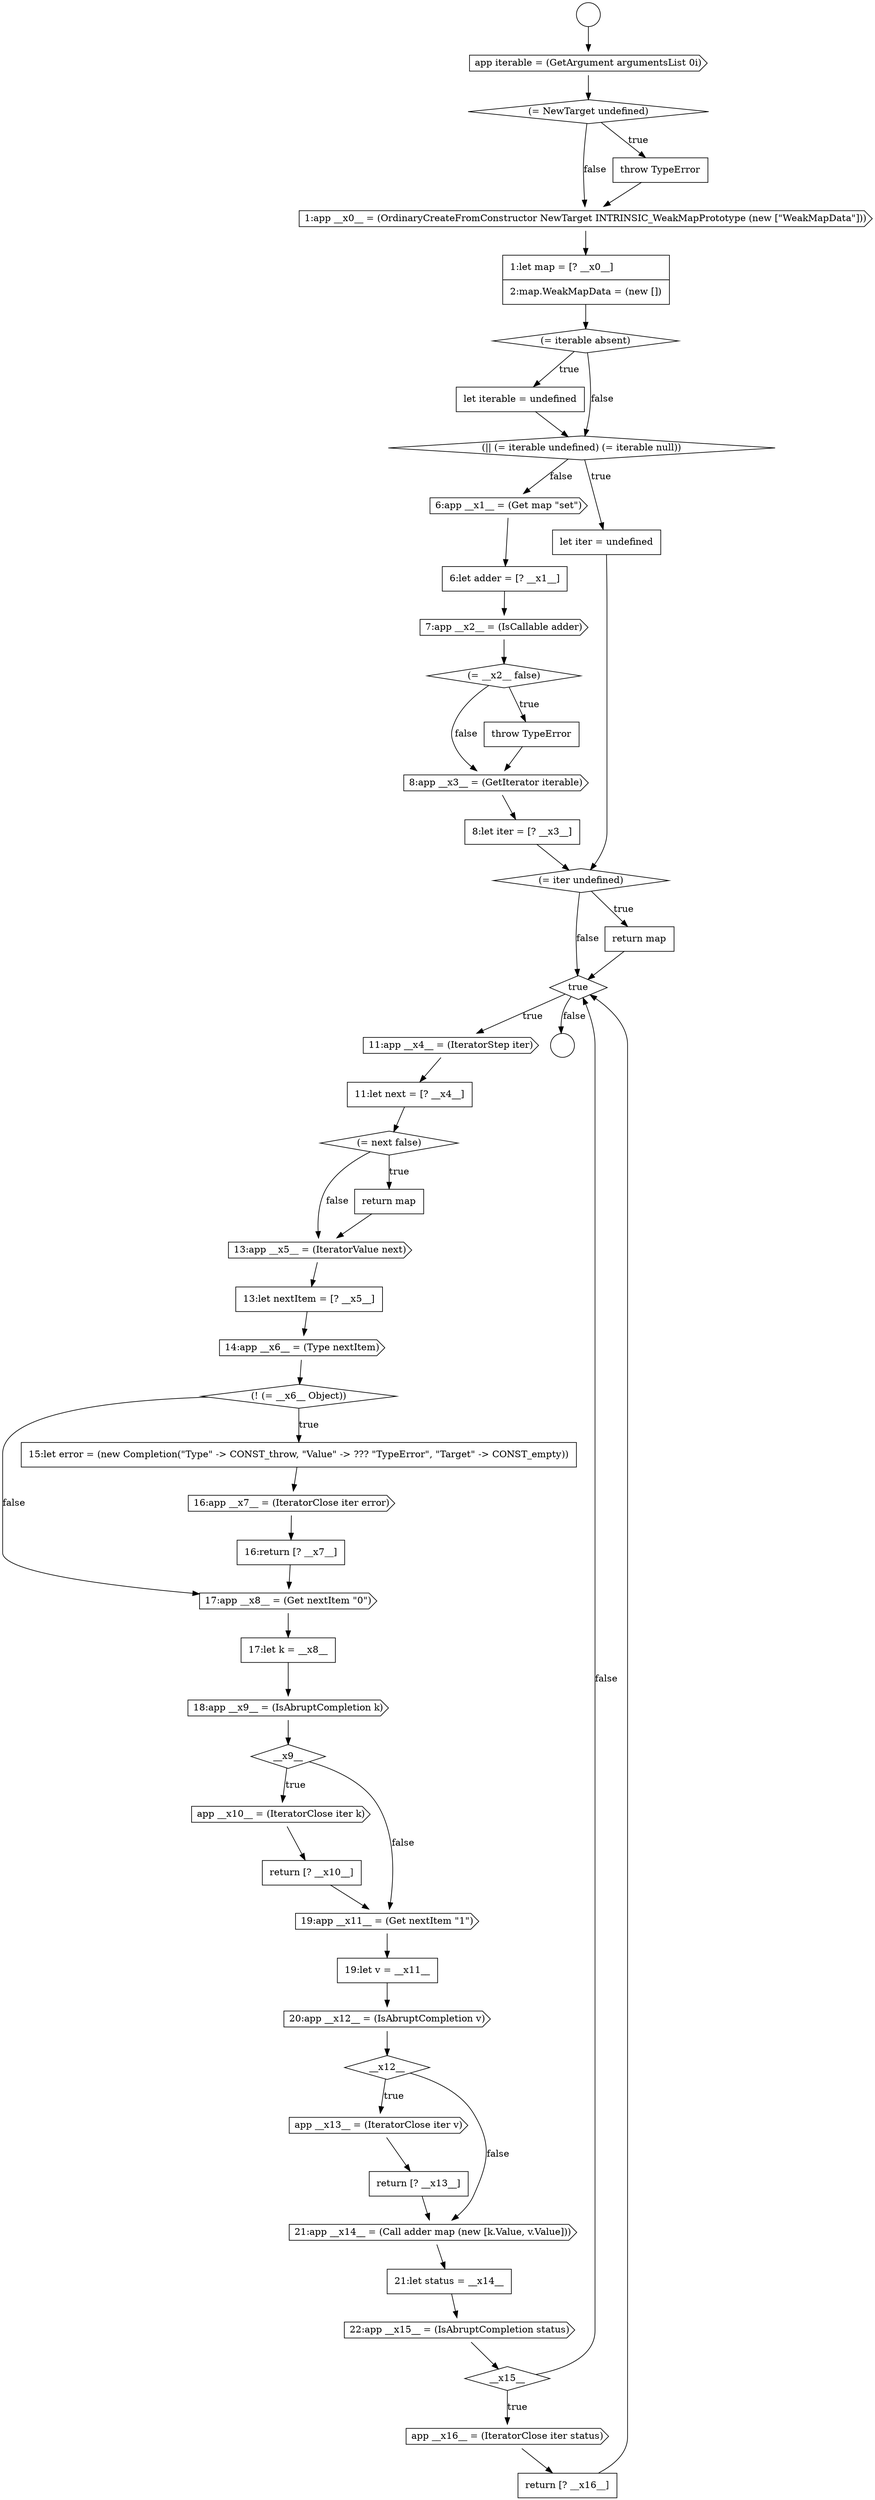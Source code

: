 digraph {
  node15170 [shape=diamond, label=<<font color="black">(= iterable absent)</font>> color="black" fillcolor="white" style=filled]
  node15171 [shape=none, margin=0, label=<<font color="black">
    <table border="0" cellborder="1" cellspacing="0" cellpadding="10">
      <tr><td align="left">let iterable = undefined</td></tr>
    </table>
  </font>> color="black" fillcolor="white" style=filled]
  node15179 [shape=cds, label=<<font color="black">8:app __x3__ = (GetIterator iterable)</font>> color="black" fillcolor="white" style=filled]
  node15174 [shape=cds, label=<<font color="black">6:app __x1__ = (Get map &quot;set&quot;)</font>> color="black" fillcolor="white" style=filled]
  node15168 [shape=cds, label=<<font color="black">1:app __x0__ = (OrdinaryCreateFromConstructor NewTarget INTRINSIC_WeakMapPrototype (new [&quot;WeakMapData&quot;]))</font>> color="black" fillcolor="white" style=filled]
  node15200 [shape=none, margin=0, label=<<font color="black">
    <table border="0" cellborder="1" cellspacing="0" cellpadding="10">
      <tr><td align="left">return [? __x10__]</td></tr>
    </table>
  </font>> color="black" fillcolor="white" style=filled]
  node15183 [shape=diamond, label=<<font color="black">true</font>> color="black" fillcolor="white" style=filled]
  node15205 [shape=cds, label=<<font color="black">app __x13__ = (IteratorClose iter v)</font>> color="black" fillcolor="white" style=filled]
  node15173 [shape=none, margin=0, label=<<font color="black">
    <table border="0" cellborder="1" cellspacing="0" cellpadding="10">
      <tr><td align="left">let iter = undefined</td></tr>
    </table>
  </font>> color="black" fillcolor="white" style=filled]
  node15188 [shape=cds, label=<<font color="black">13:app __x5__ = (IteratorValue next)</font>> color="black" fillcolor="white" style=filled]
  node15163 [shape=circle label=" " color="black" fillcolor="white" style=filled]
  node15184 [shape=cds, label=<<font color="black">11:app __x4__ = (IteratorStep iter)</font>> color="black" fillcolor="white" style=filled]
  node15191 [shape=diamond, label=<<font color="black">(! (= __x6__ Object))</font>> color="black" fillcolor="white" style=filled]
  node15176 [shape=cds, label=<<font color="black">7:app __x2__ = (IsCallable adder)</font>> color="black" fillcolor="white" style=filled]
  node15187 [shape=none, margin=0, label=<<font color="black">
    <table border="0" cellborder="1" cellspacing="0" cellpadding="10">
      <tr><td align="left">return map</td></tr>
    </table>
  </font>> color="black" fillcolor="white" style=filled]
  node15190 [shape=cds, label=<<font color="black">14:app __x6__ = (Type nextItem)</font>> color="black" fillcolor="white" style=filled]
  node15185 [shape=none, margin=0, label=<<font color="black">
    <table border="0" cellborder="1" cellspacing="0" cellpadding="10">
      <tr><td align="left">11:let next = [? __x4__]</td></tr>
    </table>
  </font>> color="black" fillcolor="white" style=filled]
  node15175 [shape=none, margin=0, label=<<font color="black">
    <table border="0" cellborder="1" cellspacing="0" cellpadding="10">
      <tr><td align="left">6:let adder = [? __x1__]</td></tr>
    </table>
  </font>> color="black" fillcolor="white" style=filled]
  node15207 [shape=cds, label=<<font color="black">21:app __x14__ = (Call adder map (new [k.Value, v.Value]))</font>> color="black" fillcolor="white" style=filled]
  node15202 [shape=none, margin=0, label=<<font color="black">
    <table border="0" cellborder="1" cellspacing="0" cellpadding="10">
      <tr><td align="left">19:let v = __x11__</td></tr>
    </table>
  </font>> color="black" fillcolor="white" style=filled]
  node15178 [shape=none, margin=0, label=<<font color="black">
    <table border="0" cellborder="1" cellspacing="0" cellpadding="10">
      <tr><td align="left">throw TypeError</td></tr>
    </table>
  </font>> color="black" fillcolor="white" style=filled]
  node15182 [shape=none, margin=0, label=<<font color="black">
    <table border="0" cellborder="1" cellspacing="0" cellpadding="10">
      <tr><td align="left">return map</td></tr>
    </table>
  </font>> color="black" fillcolor="white" style=filled]
  node15167 [shape=none, margin=0, label=<<font color="black">
    <table border="0" cellborder="1" cellspacing="0" cellpadding="10">
      <tr><td align="left">throw TypeError</td></tr>
    </table>
  </font>> color="black" fillcolor="white" style=filled]
  node15193 [shape=cds, label=<<font color="black">16:app __x7__ = (IteratorClose iter error)</font>> color="black" fillcolor="white" style=filled]
  node15199 [shape=cds, label=<<font color="black">app __x10__ = (IteratorClose iter k)</font>> color="black" fillcolor="white" style=filled]
  node15186 [shape=diamond, label=<<font color="black">(= next false)</font>> color="black" fillcolor="white" style=filled]
  node15210 [shape=diamond, label=<<font color="black">__x15__</font>> color="black" fillcolor="white" style=filled]
  node15165 [shape=cds, label=<<font color="black">app iterable = (GetArgument argumentsList 0i)</font>> color="black" fillcolor="white" style=filled]
  node15197 [shape=cds, label=<<font color="black">18:app __x9__ = (IsAbruptCompletion k)</font>> color="black" fillcolor="white" style=filled]
  node15206 [shape=none, margin=0, label=<<font color="black">
    <table border="0" cellborder="1" cellspacing="0" cellpadding="10">
      <tr><td align="left">return [? __x13__]</td></tr>
    </table>
  </font>> color="black" fillcolor="white" style=filled]
  node15169 [shape=none, margin=0, label=<<font color="black">
    <table border="0" cellborder="1" cellspacing="0" cellpadding="10">
      <tr><td align="left">1:let map = [? __x0__]</td></tr>
      <tr><td align="left">2:map.WeakMapData = (new [])</td></tr>
    </table>
  </font>> color="black" fillcolor="white" style=filled]
  node15211 [shape=cds, label=<<font color="black">app __x16__ = (IteratorClose iter status)</font>> color="black" fillcolor="white" style=filled]
  node15194 [shape=none, margin=0, label=<<font color="black">
    <table border="0" cellborder="1" cellspacing="0" cellpadding="10">
      <tr><td align="left">16:return [? __x7__]</td></tr>
    </table>
  </font>> color="black" fillcolor="white" style=filled]
  node15189 [shape=none, margin=0, label=<<font color="black">
    <table border="0" cellborder="1" cellspacing="0" cellpadding="10">
      <tr><td align="left">13:let nextItem = [? __x5__]</td></tr>
    </table>
  </font>> color="black" fillcolor="white" style=filled]
  node15201 [shape=cds, label=<<font color="black">19:app __x11__ = (Get nextItem &quot;1&quot;)</font>> color="black" fillcolor="white" style=filled]
  node15180 [shape=none, margin=0, label=<<font color="black">
    <table border="0" cellborder="1" cellspacing="0" cellpadding="10">
      <tr><td align="left">8:let iter = [? __x3__]</td></tr>
    </table>
  </font>> color="black" fillcolor="white" style=filled]
  node15195 [shape=cds, label=<<font color="black">17:app __x8__ = (Get nextItem &quot;0&quot;)</font>> color="black" fillcolor="white" style=filled]
  node15192 [shape=none, margin=0, label=<<font color="black">
    <table border="0" cellborder="1" cellspacing="0" cellpadding="10">
      <tr><td align="left">15:let error = (new Completion(&quot;Type&quot; -&gt; CONST_throw, &quot;Value&quot; -&gt; ??? &quot;TypeError&quot;, &quot;Target&quot; -&gt; CONST_empty))</td></tr>
    </table>
  </font>> color="black" fillcolor="white" style=filled]
  node15212 [shape=none, margin=0, label=<<font color="black">
    <table border="0" cellborder="1" cellspacing="0" cellpadding="10">
      <tr><td align="left">return [? __x16__]</td></tr>
    </table>
  </font>> color="black" fillcolor="white" style=filled]
  node15208 [shape=none, margin=0, label=<<font color="black">
    <table border="0" cellborder="1" cellspacing="0" cellpadding="10">
      <tr><td align="left">21:let status = __x14__</td></tr>
    </table>
  </font>> color="black" fillcolor="white" style=filled]
  node15196 [shape=none, margin=0, label=<<font color="black">
    <table border="0" cellborder="1" cellspacing="0" cellpadding="10">
      <tr><td align="left">17:let k = __x8__</td></tr>
    </table>
  </font>> color="black" fillcolor="white" style=filled]
  node15203 [shape=cds, label=<<font color="black">20:app __x12__ = (IsAbruptCompletion v)</font>> color="black" fillcolor="white" style=filled]
  node15172 [shape=diamond, label=<<font color="black">(|| (= iterable undefined) (= iterable null))</font>> color="black" fillcolor="white" style=filled]
  node15177 [shape=diamond, label=<<font color="black">(= __x2__ false)</font>> color="black" fillcolor="white" style=filled]
  node15198 [shape=diamond, label=<<font color="black">__x9__</font>> color="black" fillcolor="white" style=filled]
  node15209 [shape=cds, label=<<font color="black">22:app __x15__ = (IsAbruptCompletion status)</font>> color="black" fillcolor="white" style=filled]
  node15204 [shape=diamond, label=<<font color="black">__x12__</font>> color="black" fillcolor="white" style=filled]
  node15181 [shape=diamond, label=<<font color="black">(= iter undefined)</font>> color="black" fillcolor="white" style=filled]
  node15164 [shape=circle label=" " color="black" fillcolor="white" style=filled]
  node15166 [shape=diamond, label=<<font color="black">(= NewTarget undefined)</font>> color="black" fillcolor="white" style=filled]
  node15186 -> node15187 [label=<<font color="black">true</font>> color="black"]
  node15186 -> node15188 [label=<<font color="black">false</font>> color="black"]
  node15194 -> node15195 [ color="black"]
  node15179 -> node15180 [ color="black"]
  node15212 -> node15183 [ color="black"]
  node15198 -> node15199 [label=<<font color="black">true</font>> color="black"]
  node15198 -> node15201 [label=<<font color="black">false</font>> color="black"]
  node15170 -> node15171 [label=<<font color="black">true</font>> color="black"]
  node15170 -> node15172 [label=<<font color="black">false</font>> color="black"]
  node15189 -> node15190 [ color="black"]
  node15188 -> node15189 [ color="black"]
  node15177 -> node15178 [label=<<font color="black">true</font>> color="black"]
  node15177 -> node15179 [label=<<font color="black">false</font>> color="black"]
  node15166 -> node15167 [label=<<font color="black">true</font>> color="black"]
  node15166 -> node15168 [label=<<font color="black">false</font>> color="black"]
  node15176 -> node15177 [ color="black"]
  node15193 -> node15194 [ color="black"]
  node15172 -> node15173 [label=<<font color="black">true</font>> color="black"]
  node15172 -> node15174 [label=<<font color="black">false</font>> color="black"]
  node15205 -> node15206 [ color="black"]
  node15211 -> node15212 [ color="black"]
  node15206 -> node15207 [ color="black"]
  node15192 -> node15193 [ color="black"]
  node15196 -> node15197 [ color="black"]
  node15183 -> node15184 [label=<<font color="black">true</font>> color="black"]
  node15183 -> node15164 [label=<<font color="black">false</font>> color="black"]
  node15195 -> node15196 [ color="black"]
  node15191 -> node15192 [label=<<font color="black">true</font>> color="black"]
  node15191 -> node15195 [label=<<font color="black">false</font>> color="black"]
  node15181 -> node15182 [label=<<font color="black">true</font>> color="black"]
  node15181 -> node15183 [label=<<font color="black">false</font>> color="black"]
  node15185 -> node15186 [ color="black"]
  node15190 -> node15191 [ color="black"]
  node15209 -> node15210 [ color="black"]
  node15178 -> node15179 [ color="black"]
  node15197 -> node15198 [ color="black"]
  node15201 -> node15202 [ color="black"]
  node15163 -> node15165 [ color="black"]
  node15173 -> node15181 [ color="black"]
  node15203 -> node15204 [ color="black"]
  node15184 -> node15185 [ color="black"]
  node15187 -> node15188 [ color="black"]
  node15210 -> node15211 [label=<<font color="black">true</font>> color="black"]
  node15210 -> node15183 [label=<<font color="black">false</font>> color="black"]
  node15180 -> node15181 [ color="black"]
  node15208 -> node15209 [ color="black"]
  node15174 -> node15175 [ color="black"]
  node15202 -> node15203 [ color="black"]
  node15168 -> node15169 [ color="black"]
  node15207 -> node15208 [ color="black"]
  node15204 -> node15205 [label=<<font color="black">true</font>> color="black"]
  node15204 -> node15207 [label=<<font color="black">false</font>> color="black"]
  node15175 -> node15176 [ color="black"]
  node15169 -> node15170 [ color="black"]
  node15171 -> node15172 [ color="black"]
  node15167 -> node15168 [ color="black"]
  node15200 -> node15201 [ color="black"]
  node15182 -> node15183 [ color="black"]
  node15199 -> node15200 [ color="black"]
  node15165 -> node15166 [ color="black"]
}
